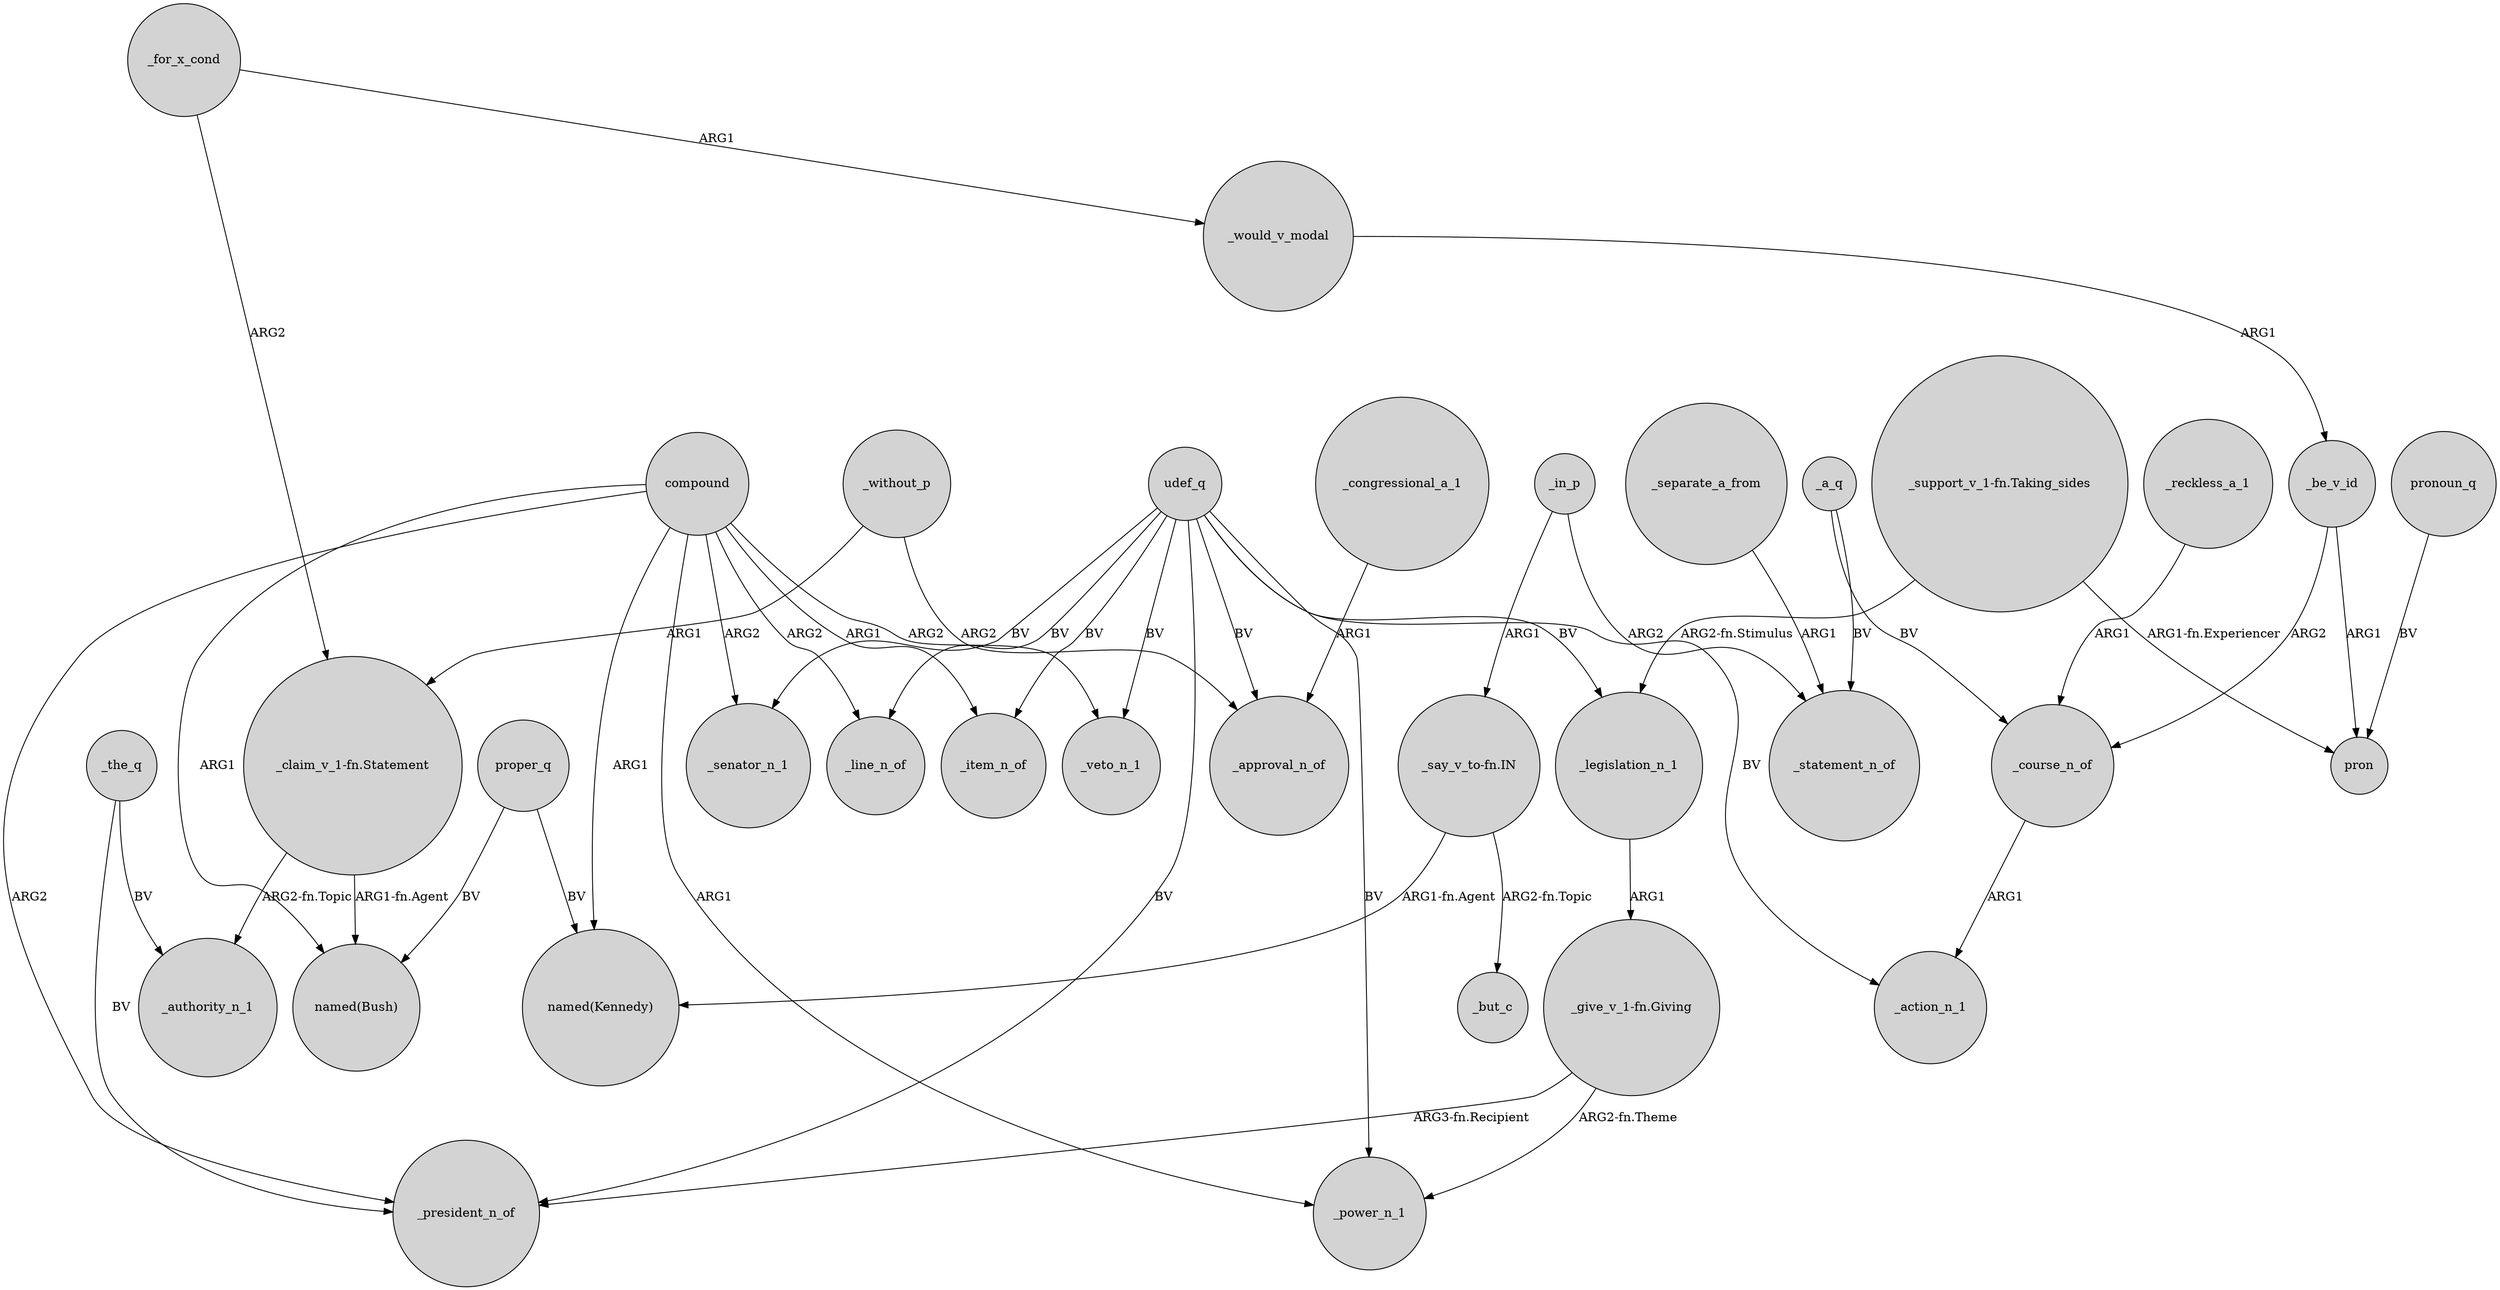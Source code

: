 digraph {
	node [shape=circle style=filled]
	compound -> _line_n_of [label=ARG2]
	"_say_v_to-fn.IN" -> "named(Kennedy)" [label="ARG1-fn.Agent"]
	udef_q -> _senator_n_1 [label=BV]
	_reckless_a_1 -> _course_n_of [label=ARG1]
	compound -> _president_n_of [label=ARG2]
	"_claim_v_1-fn.Statement" -> _authority_n_1 [label="ARG2-fn.Topic"]
	_the_q -> _authority_n_1 [label=BV]
	_for_x_cond -> _would_v_modal [label=ARG1]
	_without_p -> "_claim_v_1-fn.Statement" [label=ARG1]
	_in_p -> "_say_v_to-fn.IN" [label=ARG1]
	"_claim_v_1-fn.Statement" -> "named(Bush)" [label="ARG1-fn.Agent"]
	compound -> _veto_n_1 [label=ARG2]
	_a_q -> _statement_n_of [label=BV]
	_would_v_modal -> _be_v_id [label=ARG1]
	proper_q -> "named(Kennedy)" [label=BV]
	_be_v_id -> pron [label=ARG1]
	"_say_v_to-fn.IN" -> _but_c [label="ARG2-fn.Topic"]
	_a_q -> _course_n_of [label=BV]
	_congressional_a_1 -> _approval_n_of [label=ARG1]
	_course_n_of -> _action_n_1 [label=ARG1]
	pronoun_q -> pron [label=BV]
	compound -> _item_n_of [label=ARG1]
	"_support_v_1-fn.Taking_sides" -> pron [label="ARG1-fn.Experiencer"]
	udef_q -> _item_n_of [label=BV]
	udef_q -> _veto_n_1 [label=BV]
	udef_q -> _president_n_of [label=BV]
	"_give_v_1-fn.Giving" -> _president_n_of [label="ARG3-fn.Recipient"]
	udef_q -> _line_n_of [label=BV]
	_separate_a_from -> _statement_n_of [label=ARG1]
	compound -> _senator_n_1 [label=ARG2]
	compound -> _power_n_1 [label=ARG1]
	_be_v_id -> _course_n_of [label=ARG2]
	_the_q -> _president_n_of [label=BV]
	proper_q -> "named(Bush)" [label=BV]
	"_give_v_1-fn.Giving" -> _power_n_1 [label="ARG2-fn.Theme"]
	_without_p -> _approval_n_of [label=ARG2]
	compound -> "named(Kennedy)" [label=ARG1]
	_in_p -> _statement_n_of [label=ARG2]
	udef_q -> _legislation_n_1 [label=BV]
	_for_x_cond -> "_claim_v_1-fn.Statement" [label=ARG2]
	"_support_v_1-fn.Taking_sides" -> _legislation_n_1 [label="ARG2-fn.Stimulus"]
	udef_q -> _action_n_1 [label=BV]
	udef_q -> _approval_n_of [label=BV]
	udef_q -> _power_n_1 [label=BV]
	compound -> "named(Bush)" [label=ARG1]
	_legislation_n_1 -> "_give_v_1-fn.Giving" [label=ARG1]
}
